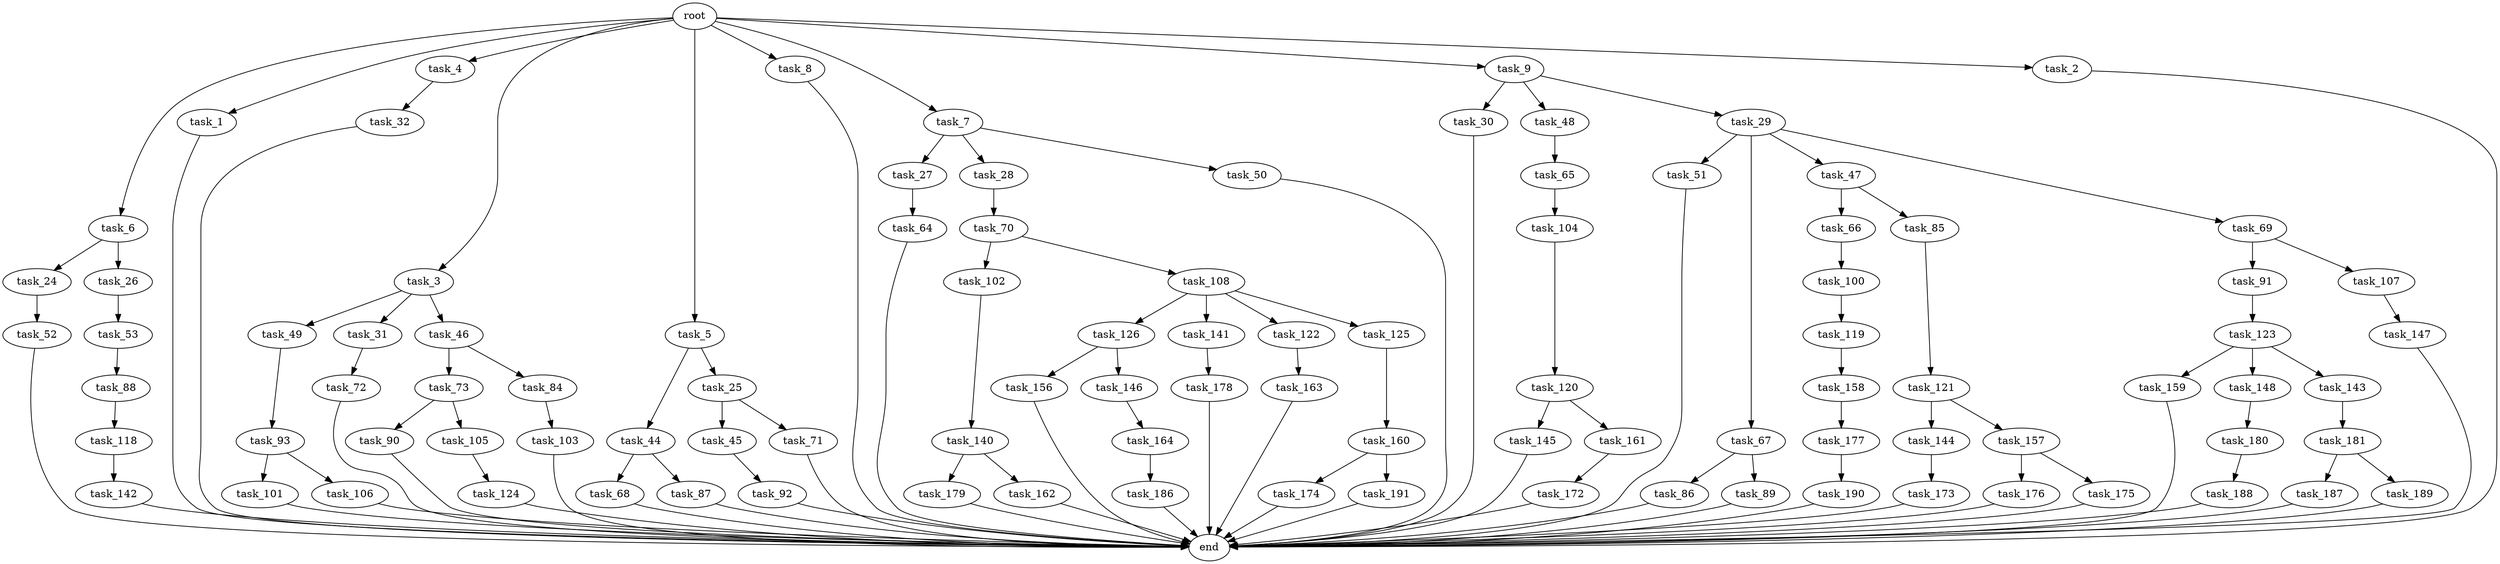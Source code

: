 digraph G {
  task_6 [size="1.024000"];
  task_91 [size="309237645.312000"];
  task_45 [size="214748364.800000"];
  task_187 [size="309237645.312000"];
  task_73 [size="137438953.472000"];
  task_123 [size="214748364.800000"];
  task_107 [size="309237645.312000"];
  task_66 [size="695784701.952000"];
  task_1 [size="1.024000"];
  task_159 [size="309237645.312000"];
  task_68 [size="420906795.008000"];
  task_119 [size="420906795.008000"];
  task_190 [size="77309411.328000"];
  task_65 [size="549755813.888000"];
  task_72 [size="214748364.800000"];
  root [size="0.000000"];
  task_178 [size="695784701.952000"];
  task_176 [size="695784701.952000"];
  task_179 [size="309237645.312000"];
  task_144 [size="858993459.200000"];
  task_148 [size="309237645.312000"];
  task_4 [size="1.024000"];
  task_3 [size="1.024000"];
  task_5 [size="1.024000"];
  task_147 [size="214748364.800000"];
  task_189 [size="309237645.312000"];
  task_85 [size="695784701.952000"];
  task_101 [size="549755813.888000"];
  task_8 [size="1.024000"];
  task_120 [size="858993459.200000"];
  task_27 [size="695784701.952000"];
  task_177 [size="137438953.472000"];
  task_86 [size="858993459.200000"];
  task_32 [size="549755813.888000"];
  task_24 [size="858993459.200000"];
  task_49 [size="137438953.472000"];
  task_145 [size="309237645.312000"];
  task_44 [size="309237645.312000"];
  task_172 [size="858993459.200000"];
  task_92 [size="695784701.952000"];
  task_88 [size="695784701.952000"];
  task_100 [size="420906795.008000"];
  task_7 [size="1.024000"];
  task_93 [size="420906795.008000"];
  task_188 [size="420906795.008000"];
  task_53 [size="214748364.800000"];
  task_25 [size="309237645.312000"];
  task_126 [size="137438953.472000"];
  task_51 [size="137438953.472000"];
  task_31 [size="137438953.472000"];
  task_186 [size="858993459.200000"];
  task_28 [size="695784701.952000"];
  task_142 [size="858993459.200000"];
  task_9 [size="1.024000"];
  task_180 [size="549755813.888000"];
  task_121 [size="695784701.952000"];
  task_175 [size="695784701.952000"];
  task_141 [size="137438953.472000"];
  task_90 [size="214748364.800000"];
  task_162 [size="309237645.312000"];
  task_26 [size="858993459.200000"];
  task_143 [size="309237645.312000"];
  task_2 [size="1.024000"];
  task_106 [size="549755813.888000"];
  task_105 [size="214748364.800000"];
  task_118 [size="214748364.800000"];
  task_52 [size="77309411.328000"];
  task_87 [size="420906795.008000"];
  task_50 [size="695784701.952000"];
  task_122 [size="137438953.472000"];
  task_104 [size="695784701.952000"];
  task_158 [size="549755813.888000"];
  task_160 [size="420906795.008000"];
  task_174 [size="214748364.800000"];
  task_103 [size="309237645.312000"];
  task_70 [size="309237645.312000"];
  task_30 [size="214748364.800000"];
  task_156 [size="858993459.200000"];
  task_67 [size="137438953.472000"];
  task_48 [size="214748364.800000"];
  task_173 [size="214748364.800000"];
  task_164 [size="34359738.368000"];
  task_191 [size="214748364.800000"];
  task_64 [size="695784701.952000"];
  task_163 [size="77309411.328000"];
  task_29 [size="214748364.800000"];
  task_84 [size="137438953.472000"];
  task_102 [size="309237645.312000"];
  task_181 [size="34359738.368000"];
  task_161 [size="309237645.312000"];
  task_47 [size="137438953.472000"];
  task_69 [size="137438953.472000"];
  task_140 [size="695784701.952000"];
  task_108 [size="309237645.312000"];
  end [size="0.000000"];
  task_71 [size="214748364.800000"];
  task_89 [size="858993459.200000"];
  task_46 [size="137438953.472000"];
  task_146 [size="858993459.200000"];
  task_124 [size="77309411.328000"];
  task_125 [size="137438953.472000"];
  task_157 [size="858993459.200000"];

  task_6 -> task_24 [size="838860800.000000"];
  task_6 -> task_26 [size="838860800.000000"];
  task_91 -> task_123 [size="209715200.000000"];
  task_45 -> task_92 [size="679477248.000000"];
  task_187 -> end [size="1.000000"];
  task_73 -> task_105 [size="209715200.000000"];
  task_73 -> task_90 [size="209715200.000000"];
  task_123 -> task_143 [size="301989888.000000"];
  task_123 -> task_148 [size="301989888.000000"];
  task_123 -> task_159 [size="301989888.000000"];
  task_107 -> task_147 [size="209715200.000000"];
  task_66 -> task_100 [size="411041792.000000"];
  task_1 -> end [size="1.000000"];
  task_159 -> end [size="1.000000"];
  task_68 -> end [size="1.000000"];
  task_119 -> task_158 [size="536870912.000000"];
  task_190 -> end [size="1.000000"];
  task_65 -> task_104 [size="679477248.000000"];
  task_72 -> end [size="1.000000"];
  root -> task_2 [size="1.000000"];
  root -> task_6 [size="1.000000"];
  root -> task_7 [size="1.000000"];
  root -> task_4 [size="1.000000"];
  root -> task_3 [size="1.000000"];
  root -> task_5 [size="1.000000"];
  root -> task_1 [size="1.000000"];
  root -> task_8 [size="1.000000"];
  root -> task_9 [size="1.000000"];
  task_178 -> end [size="1.000000"];
  task_176 -> end [size="1.000000"];
  task_179 -> end [size="1.000000"];
  task_144 -> task_173 [size="209715200.000000"];
  task_148 -> task_180 [size="536870912.000000"];
  task_4 -> task_32 [size="536870912.000000"];
  task_3 -> task_31 [size="134217728.000000"];
  task_3 -> task_46 [size="134217728.000000"];
  task_3 -> task_49 [size="134217728.000000"];
  task_5 -> task_25 [size="301989888.000000"];
  task_5 -> task_44 [size="301989888.000000"];
  task_147 -> end [size="1.000000"];
  task_189 -> end [size="1.000000"];
  task_85 -> task_121 [size="679477248.000000"];
  task_101 -> end [size="1.000000"];
  task_8 -> end [size="1.000000"];
  task_120 -> task_161 [size="301989888.000000"];
  task_120 -> task_145 [size="301989888.000000"];
  task_27 -> task_64 [size="679477248.000000"];
  task_177 -> task_190 [size="75497472.000000"];
  task_86 -> end [size="1.000000"];
  task_32 -> end [size="1.000000"];
  task_24 -> task_52 [size="75497472.000000"];
  task_49 -> task_93 [size="411041792.000000"];
  task_145 -> end [size="1.000000"];
  task_44 -> task_87 [size="411041792.000000"];
  task_44 -> task_68 [size="411041792.000000"];
  task_172 -> end [size="1.000000"];
  task_92 -> end [size="1.000000"];
  task_88 -> task_118 [size="209715200.000000"];
  task_100 -> task_119 [size="411041792.000000"];
  task_7 -> task_27 [size="679477248.000000"];
  task_7 -> task_28 [size="679477248.000000"];
  task_7 -> task_50 [size="679477248.000000"];
  task_93 -> task_106 [size="536870912.000000"];
  task_93 -> task_101 [size="536870912.000000"];
  task_188 -> end [size="1.000000"];
  task_53 -> task_88 [size="679477248.000000"];
  task_25 -> task_71 [size="209715200.000000"];
  task_25 -> task_45 [size="209715200.000000"];
  task_126 -> task_156 [size="838860800.000000"];
  task_126 -> task_146 [size="838860800.000000"];
  task_51 -> end [size="1.000000"];
  task_31 -> task_72 [size="209715200.000000"];
  task_186 -> end [size="1.000000"];
  task_28 -> task_70 [size="301989888.000000"];
  task_142 -> end [size="1.000000"];
  task_9 -> task_29 [size="209715200.000000"];
  task_9 -> task_48 [size="209715200.000000"];
  task_9 -> task_30 [size="209715200.000000"];
  task_180 -> task_188 [size="411041792.000000"];
  task_121 -> task_144 [size="838860800.000000"];
  task_121 -> task_157 [size="838860800.000000"];
  task_175 -> end [size="1.000000"];
  task_141 -> task_178 [size="679477248.000000"];
  task_90 -> end [size="1.000000"];
  task_162 -> end [size="1.000000"];
  task_26 -> task_53 [size="209715200.000000"];
  task_143 -> task_181 [size="33554432.000000"];
  task_2 -> end [size="1.000000"];
  task_106 -> end [size="1.000000"];
  task_105 -> task_124 [size="75497472.000000"];
  task_118 -> task_142 [size="838860800.000000"];
  task_52 -> end [size="1.000000"];
  task_87 -> end [size="1.000000"];
  task_50 -> end [size="1.000000"];
  task_122 -> task_163 [size="75497472.000000"];
  task_104 -> task_120 [size="838860800.000000"];
  task_158 -> task_177 [size="134217728.000000"];
  task_160 -> task_174 [size="209715200.000000"];
  task_160 -> task_191 [size="209715200.000000"];
  task_174 -> end [size="1.000000"];
  task_103 -> end [size="1.000000"];
  task_70 -> task_108 [size="301989888.000000"];
  task_70 -> task_102 [size="301989888.000000"];
  task_30 -> end [size="1.000000"];
  task_156 -> end [size="1.000000"];
  task_67 -> task_86 [size="838860800.000000"];
  task_67 -> task_89 [size="838860800.000000"];
  task_48 -> task_65 [size="536870912.000000"];
  task_173 -> end [size="1.000000"];
  task_164 -> task_186 [size="838860800.000000"];
  task_191 -> end [size="1.000000"];
  task_64 -> end [size="1.000000"];
  task_163 -> end [size="1.000000"];
  task_29 -> task_67 [size="134217728.000000"];
  task_29 -> task_47 [size="134217728.000000"];
  task_29 -> task_69 [size="134217728.000000"];
  task_29 -> task_51 [size="134217728.000000"];
  task_84 -> task_103 [size="301989888.000000"];
  task_102 -> task_140 [size="679477248.000000"];
  task_181 -> task_187 [size="301989888.000000"];
  task_181 -> task_189 [size="301989888.000000"];
  task_161 -> task_172 [size="838860800.000000"];
  task_47 -> task_66 [size="679477248.000000"];
  task_47 -> task_85 [size="679477248.000000"];
  task_69 -> task_107 [size="301989888.000000"];
  task_69 -> task_91 [size="301989888.000000"];
  task_140 -> task_162 [size="301989888.000000"];
  task_140 -> task_179 [size="301989888.000000"];
  task_108 -> task_122 [size="134217728.000000"];
  task_108 -> task_125 [size="134217728.000000"];
  task_108 -> task_126 [size="134217728.000000"];
  task_108 -> task_141 [size="134217728.000000"];
  task_71 -> end [size="1.000000"];
  task_89 -> end [size="1.000000"];
  task_46 -> task_73 [size="134217728.000000"];
  task_46 -> task_84 [size="134217728.000000"];
  task_146 -> task_164 [size="33554432.000000"];
  task_124 -> end [size="1.000000"];
  task_125 -> task_160 [size="411041792.000000"];
  task_157 -> task_176 [size="679477248.000000"];
  task_157 -> task_175 [size="679477248.000000"];
}
